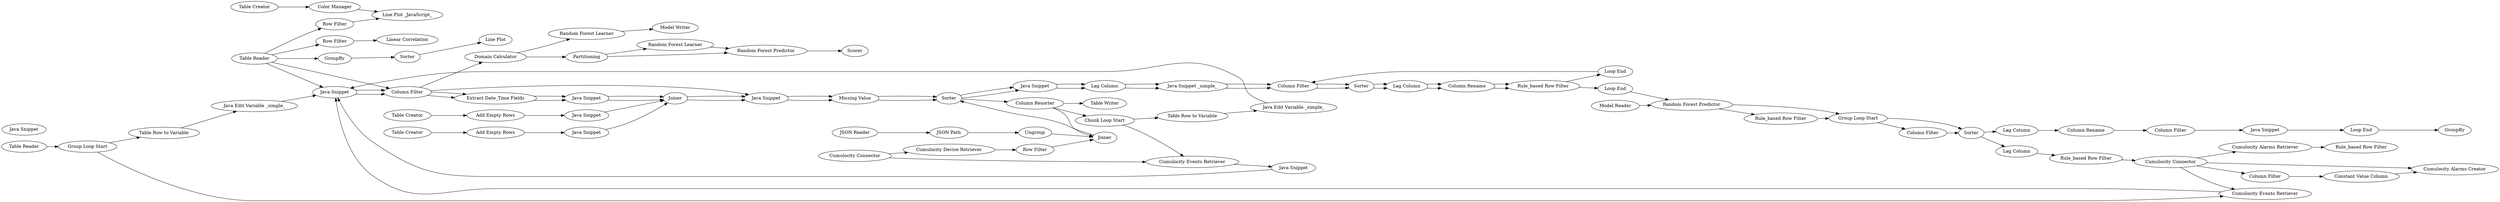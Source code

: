 digraph {
	80 [label="Row Filter"]
	88 [label="Line Plot _JavaScript_"]
	90 [label="Row Filter"]
	91 [label="Table Creator"]
	92 [label="Color Manager"]
	94 [label="Linear Correlation"]
	21 [label="JSON Path"]
	120 [label="JSON Reader"]
	121 [label=Ungroup]
	127 [label="Java Snippet"]
	128 [label=Joiner]
	129 [label="Column Filter"]
	130 [label="Column Resorter"]
	137 [label="Table Row to Variable"]
	139 [label="Loop End"]
	129 [label=Sorter]
	140 [label="Java Snippet"]
	141 [label="Extract Date_Time Fields"]
	143 [label="Java Snippet"]
	144 [label="Lag Column"]
	147 [label="Table Creator"]
	149 [label="Add Empty Rows"]
	151 [label="Java Snippet"]
	152 [label=Joiner]
	153 [label="Missing Value"]
	168 [label="Java Snippet _simple_"]
	169 [label="Java Snippet"]
	170 [label="Column Filter"]
	171 [label="Column Filter"]
	172 [label="Java Snippet"]
	145 [label="Lag Column"]
	146 [label=Sorter]
	155 [label="Column Rename"]
	156 [label="Rule_based Row Filter"]
	161 [label="Cumulocity Device Retriever"]
	162 [label="Row Filter"]
	164 [label="Random Forest Predictor"]
	165 [label=Partitioning]
	166 [label="Random Forest Learner"]
	169 [label=GroupBy]
	170 [label="Rule_based Row Filter"]
	171 [label="Table Writer"]
	172 [label=GroupBy]
	173 [label="Random Forest Learner"]
	174 [label="Group Loop Start"]
	176 [label="Table Row to Variable"]
	179 [label="Loop End"]
	190 [label="Random Forest Predictor"]
	202 [label=GroupBy]
	195 [label="Group Loop Start"]
	196 [label="Loop End"]
	197 [label=Sorter]
	198 [label="Lag Column"]
	200 [label="Column Filter"]
	201 [label="Java Snippet"]
	203 [label="Column Rename"]
	204 [label="Column Filter"]
	210 [label="Java Edit Variable _simple_"]
	212 [label=GroupBy]
	213 [label=Sorter]
	214 [label="Line Plot"]
	218 [label="Java Edit Variable _simple_"]
	195 [label="Group Loop Start"]
	197 [label=Sorter]
	247 [label="Loop End"]
	253 [label="Rule_based Row Filter"]
	254 [label="Lag Column"]
	255 [label="Rule_based Row Filter"]
	256 [label="Column Filter"]
	257 [label="Constant Value Column"]
	225 [label="Chunk Loop Start"]
	226 [label="Cumulocity Events Retriever"]
	227 [label="Table Reader"]
	228 [label="Cumulocity Events Retriever"]
	229 [label="Table Writer"]
	230 [label="Table Reader"]
	129 [label=Sorter]
	140 [label="Java Snippet"]
	141 [label="Extract Date_Time Fields"]
	143 [label="Java Snippet"]
	144 [label="Lag Column"]
	152 [label=Joiner]
	153 [label="Missing Value"]
	168 [label="Java Snippet _simple_"]
	169 [label="Java Snippet"]
	170 [label="Column Filter"]
	171 [label="Column Filter"]
	172 [label="Java Snippet"]
	215 [label="Table Creator"]
	216 [label="Add Empty Rows"]
	217 [label="Java Snippet"]
	145 [label="Lag Column"]
	146 [label=Sorter]
	155 [label="Column Rename"]
	156 [label="Rule_based Row Filter"]
	236 [label="Domain Calculator"]
	237 [label="Cumulocity Alarms Creator"]
	239 [label="Cumulocity Alarms Retriever"]
	241 [label="Rule_based Row Filter"]
	242 [label="Java Snippet"]
	243 [label=Scorer]
	244 [label="Model Writer"]
	245 [label="Model Reader"]
	246 [label="Cumulocity Connector"]
	247 [label="Cumulocity Connector"]
	21 -> 121
	120 -> 21
	121 -> 128
	130 -> 128
	128 -> 129
	129 -> 130
	129 -> 140
	140 -> 144
	141 -> 143
	143 -> 152
	144 -> 168
	147 -> 149
	149 -> 151
	151 -> 152
	152 -> 172
	153 -> 129
	168 -> 171
	169 -> 170
	170 -> 141
	172 -> 153
	145 -> 155
	146 -> 145
	155 -> 156
	195 -> 200
	197 -> 198
	198 -> 203
	200 -> 197
	201 -> 196
	203 -> 204
	204 -> 201
	195 -> 197
	197 -> 254
	247 -> 256
	253 -> 195
	254 -> 255
	255 -> 247
	256 -> 257
	129 -> 140
	140 -> 144
	141 -> 143
	143 -> 152
	144 -> 168
	152 -> 172
	153 -> 129
	168 -> 171
	169 -> 170
	170 -> 141
	172 -> 153
	215 -> 216
	216 -> 217
	217 -> 152
	145 -> 155
	146 -> 145
	155 -> 156
	80 -> 94
	90 -> 88
	91 -> 92
	92 -> 88
	130 -> 229
	130 -> 225
	137 -> 210
	139 -> 171
	171 -> 146
	156 -> 139
	161 -> 162
	162 -> 128
	164 -> 243
	165 -> 164
	165 -> 166
	166 -> 164
	170 -> 172
	170 -> 236
	173 -> 244
	174 -> 176
	174 -> 228
	176 -> 218
	179 -> 190
	190 -> 253
	190 -> 195
	196 -> 202
	210 -> 169
	212 -> 213
	213 -> 214
	218 -> 169
	257 -> 237
	225 -> 226
	225 -> 137
	226 -> 242
	227 -> 80
	227 -> 212
	227 -> 90
	227 -> 170
	227 -> 169
	228 -> 169
	230 -> 174
	171 -> 146
	156 -> 179
	236 -> 173
	236 -> 165
	239 -> 241
	242 -> 169
	245 -> 190
	246 -> 226
	246 -> 161
	247 -> 228
	247 -> 239
	247 -> 237
	rankdir=LR
}
